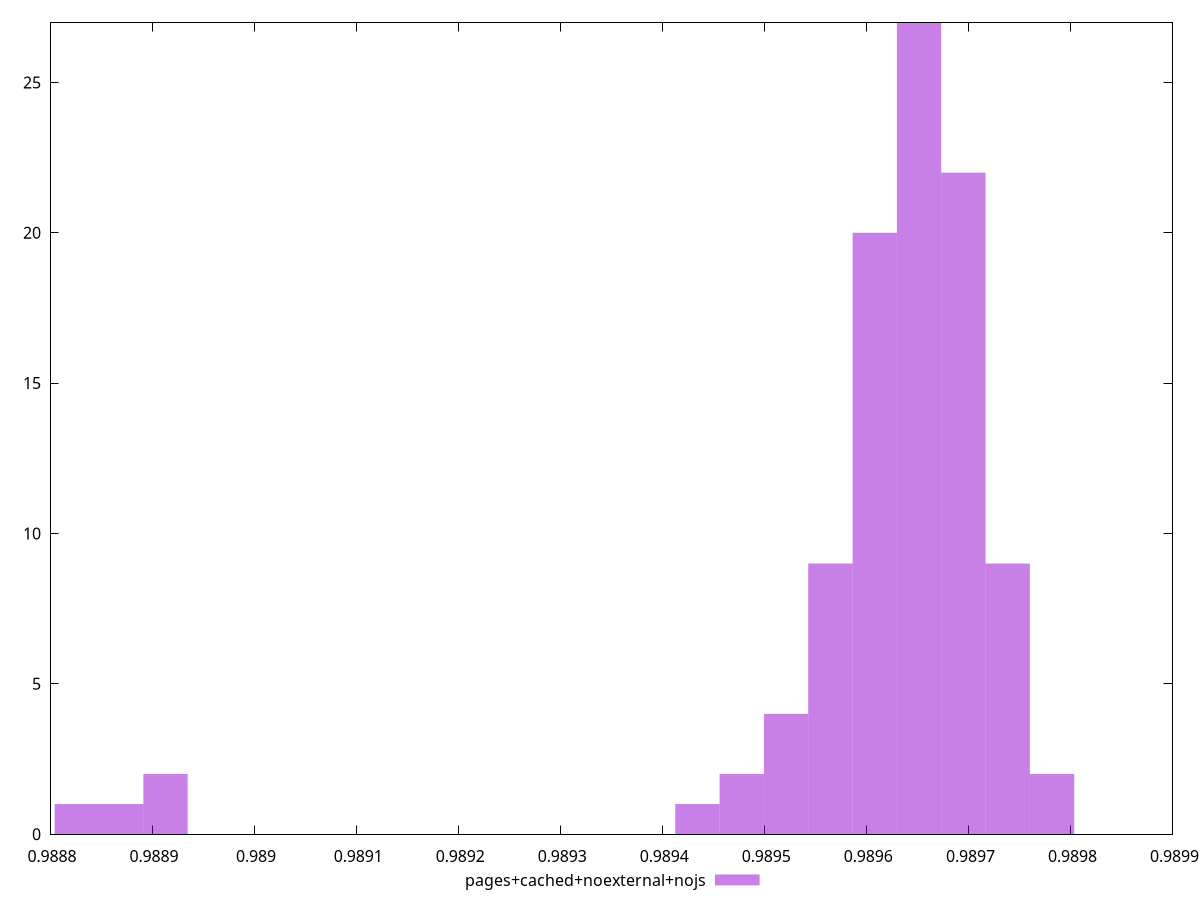 $_pagesCachedNoexternalNojs <<EOF
0.9896081991868312 20
0.9894778847018184 2
0.989651637348502 27
0.9897819518335148 2
0.9895213228634894 4
0.989738513671844 9
0.989695075510173 22
0.9895647610251602 9
0.9888697504384256 1
0.9889131886000965 2
0.9888263122767547 1
0.9894344465401474 1
EOF
set key outside below
set terminal pngcairo
set output "report_00004_2020-11-02T20-21-41.718Z/first-contentful-paint/pages+cached+noexternal+nojs//hist.png"
set yrange [0:27]
set boxwidth 0.000043438161670917
set style fill transparent solid 0.5 noborder
plot $_pagesCachedNoexternalNojs title "pages+cached+noexternal+nojs" with boxes ,